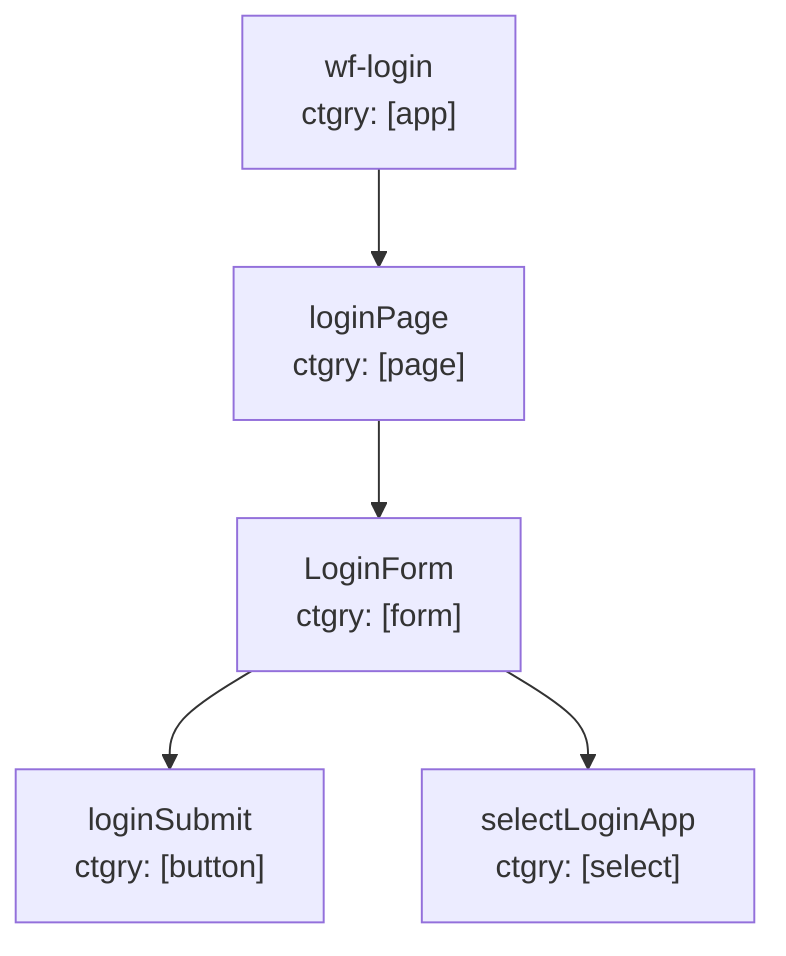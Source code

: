 graph TD

    wf-login["wf-login<br/>ctgry: [app]"]
    loginPage["loginPage<br/>ctgry: [page]"]
    wf-login --> loginPage
    LoginForm["LoginForm<br/>ctgry: [form]"]
    loginPage --> LoginForm
    loginSubmit["loginSubmit<br/>ctgry: [button]"]
    LoginForm --> loginSubmit
    selectLoginApp["selectLoginApp<br/>ctgry: [select]"]
    LoginForm --> selectLoginApp

    %% Click handlers for Studio integration
    click wf-login href "javascript:window.selectEventTypeTab(41)"
    click loginPage href "javascript:window.selectEventTypeTab(49)"
    click LoginForm href "javascript:window.selectEventTypeTab(43)"
    click loginSubmit href "javascript:window.selectEventTypeTab(42)"
    click selectLoginApp href "javascript:window.selectEventTypeTab(44)"